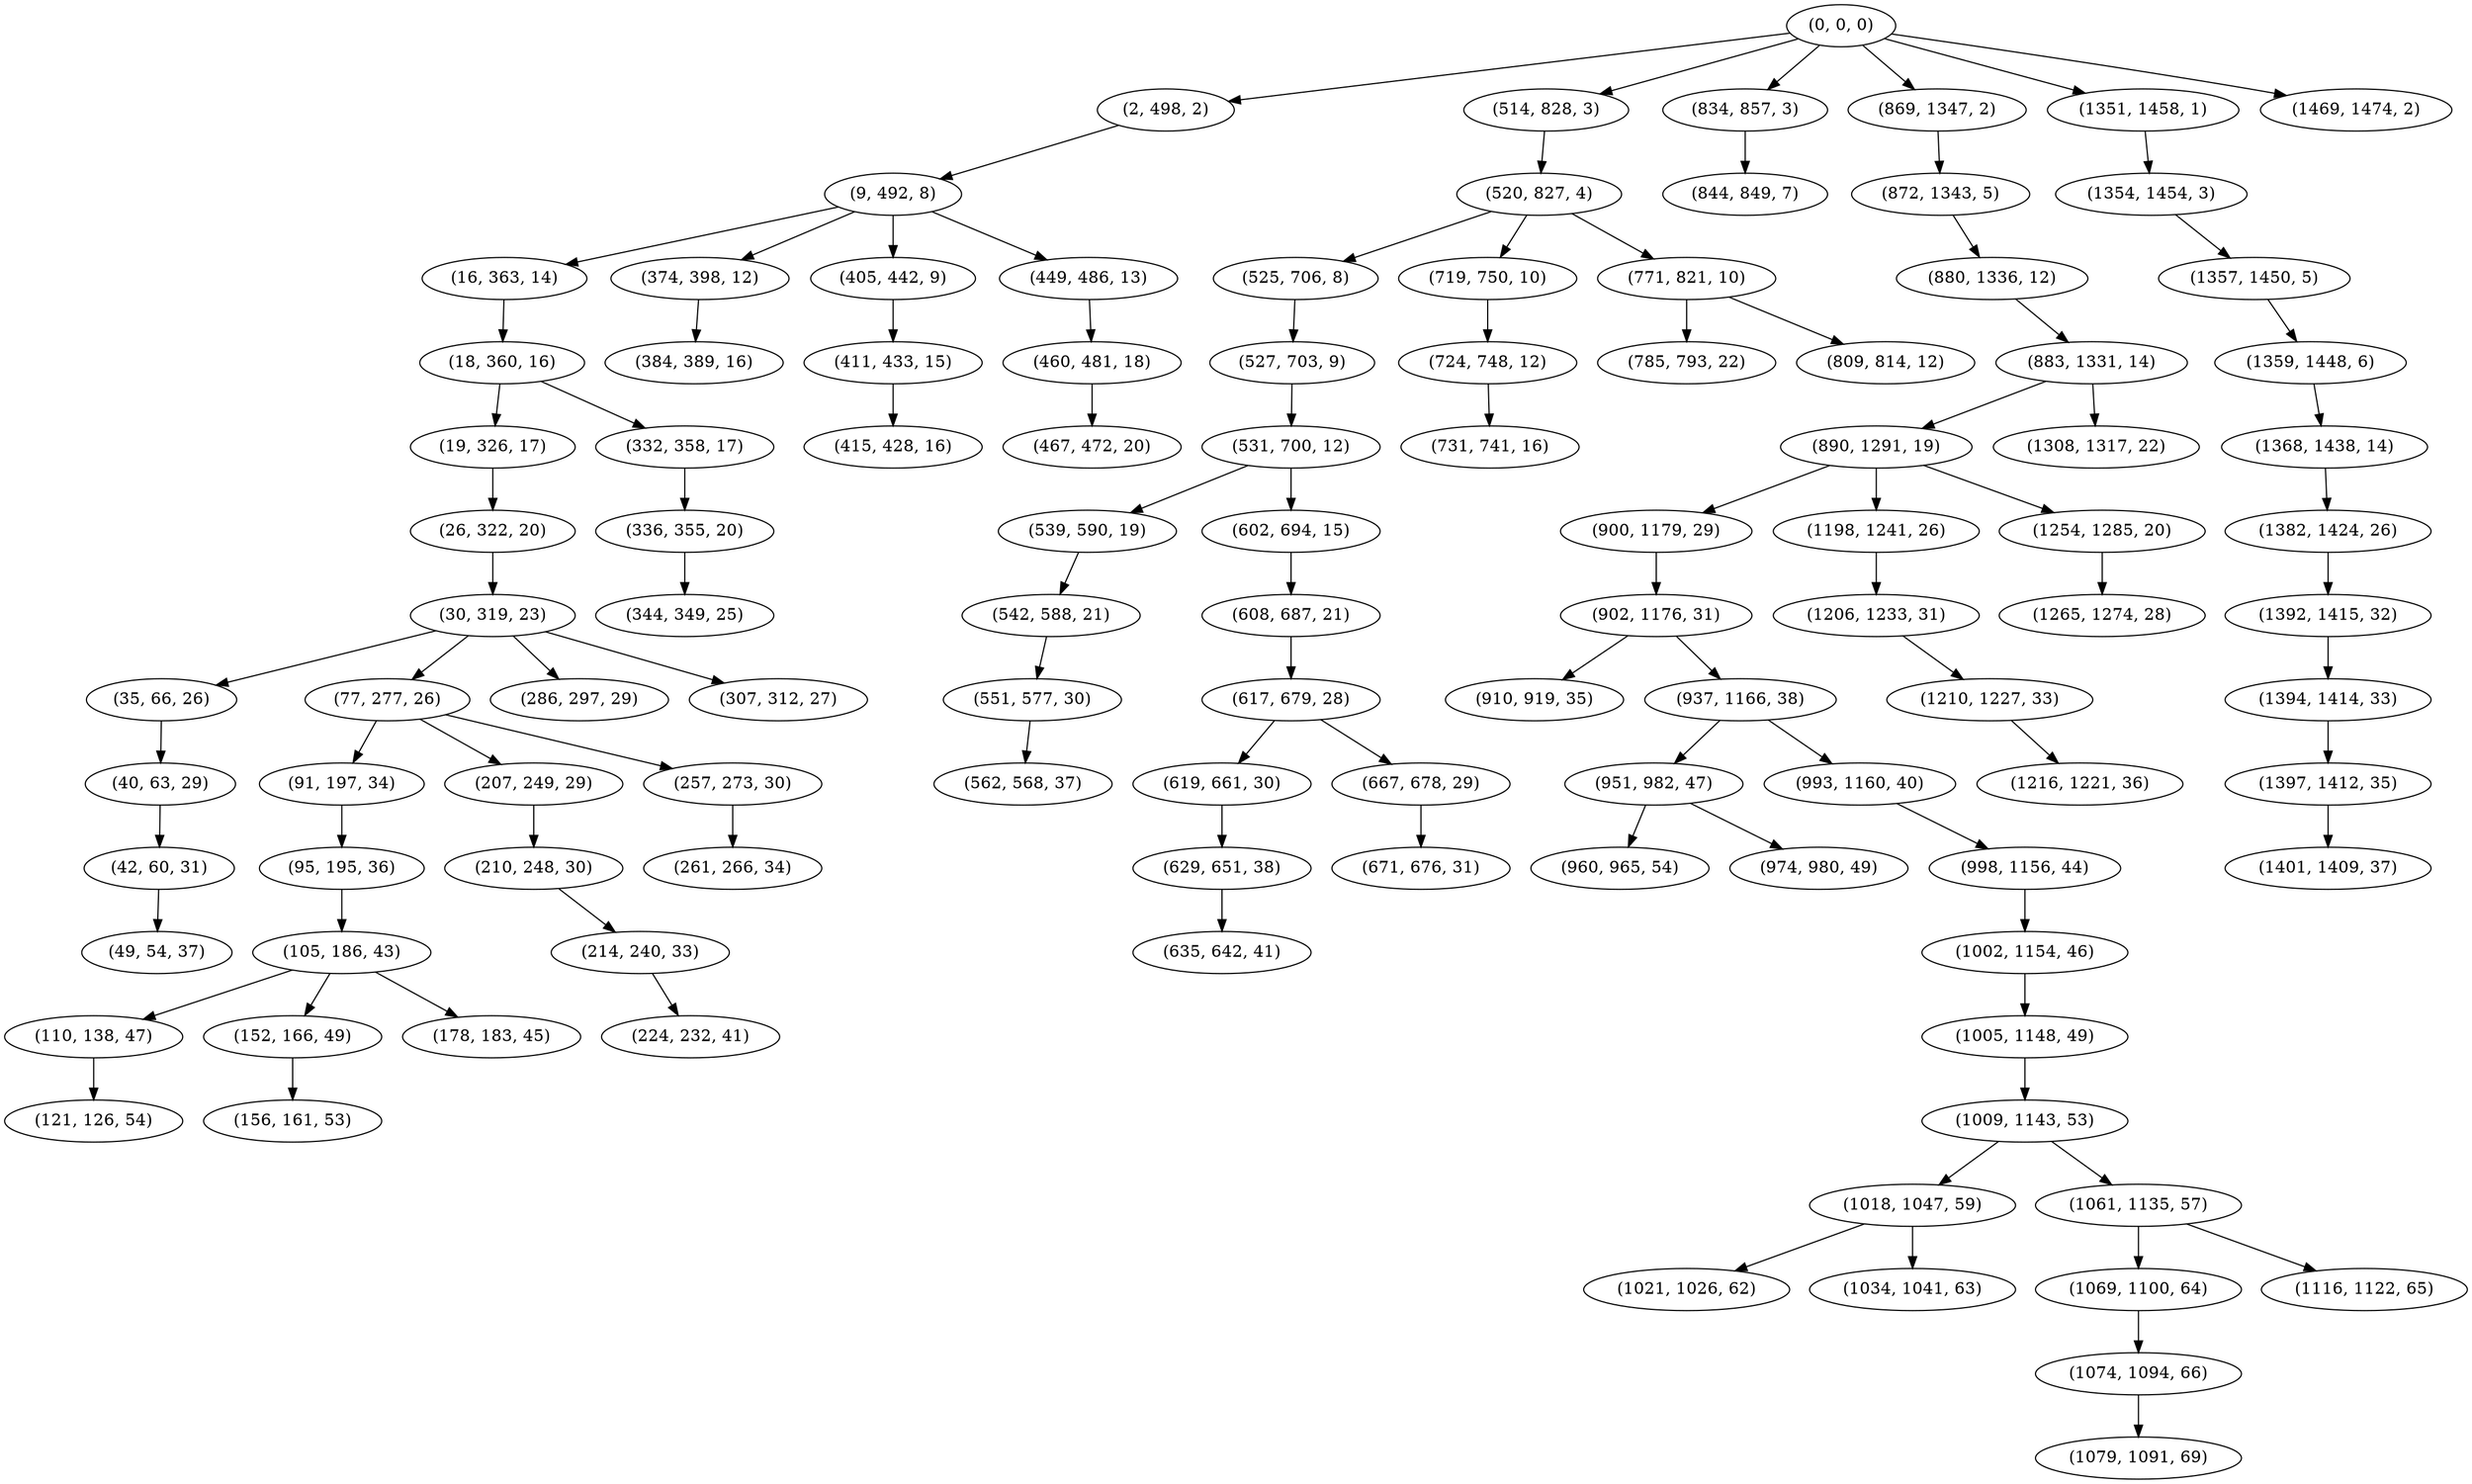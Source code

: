 digraph tree {
    "(0, 0, 0)";
    "(2, 498, 2)";
    "(9, 492, 8)";
    "(16, 363, 14)";
    "(18, 360, 16)";
    "(19, 326, 17)";
    "(26, 322, 20)";
    "(30, 319, 23)";
    "(35, 66, 26)";
    "(40, 63, 29)";
    "(42, 60, 31)";
    "(49, 54, 37)";
    "(77, 277, 26)";
    "(91, 197, 34)";
    "(95, 195, 36)";
    "(105, 186, 43)";
    "(110, 138, 47)";
    "(121, 126, 54)";
    "(152, 166, 49)";
    "(156, 161, 53)";
    "(178, 183, 45)";
    "(207, 249, 29)";
    "(210, 248, 30)";
    "(214, 240, 33)";
    "(224, 232, 41)";
    "(257, 273, 30)";
    "(261, 266, 34)";
    "(286, 297, 29)";
    "(307, 312, 27)";
    "(332, 358, 17)";
    "(336, 355, 20)";
    "(344, 349, 25)";
    "(374, 398, 12)";
    "(384, 389, 16)";
    "(405, 442, 9)";
    "(411, 433, 15)";
    "(415, 428, 16)";
    "(449, 486, 13)";
    "(460, 481, 18)";
    "(467, 472, 20)";
    "(514, 828, 3)";
    "(520, 827, 4)";
    "(525, 706, 8)";
    "(527, 703, 9)";
    "(531, 700, 12)";
    "(539, 590, 19)";
    "(542, 588, 21)";
    "(551, 577, 30)";
    "(562, 568, 37)";
    "(602, 694, 15)";
    "(608, 687, 21)";
    "(617, 679, 28)";
    "(619, 661, 30)";
    "(629, 651, 38)";
    "(635, 642, 41)";
    "(667, 678, 29)";
    "(671, 676, 31)";
    "(719, 750, 10)";
    "(724, 748, 12)";
    "(731, 741, 16)";
    "(771, 821, 10)";
    "(785, 793, 22)";
    "(809, 814, 12)";
    "(834, 857, 3)";
    "(844, 849, 7)";
    "(869, 1347, 2)";
    "(872, 1343, 5)";
    "(880, 1336, 12)";
    "(883, 1331, 14)";
    "(890, 1291, 19)";
    "(900, 1179, 29)";
    "(902, 1176, 31)";
    "(910, 919, 35)";
    "(937, 1166, 38)";
    "(951, 982, 47)";
    "(960, 965, 54)";
    "(974, 980, 49)";
    "(993, 1160, 40)";
    "(998, 1156, 44)";
    "(1002, 1154, 46)";
    "(1005, 1148, 49)";
    "(1009, 1143, 53)";
    "(1018, 1047, 59)";
    "(1021, 1026, 62)";
    "(1034, 1041, 63)";
    "(1061, 1135, 57)";
    "(1069, 1100, 64)";
    "(1074, 1094, 66)";
    "(1079, 1091, 69)";
    "(1116, 1122, 65)";
    "(1198, 1241, 26)";
    "(1206, 1233, 31)";
    "(1210, 1227, 33)";
    "(1216, 1221, 36)";
    "(1254, 1285, 20)";
    "(1265, 1274, 28)";
    "(1308, 1317, 22)";
    "(1351, 1458, 1)";
    "(1354, 1454, 3)";
    "(1357, 1450, 5)";
    "(1359, 1448, 6)";
    "(1368, 1438, 14)";
    "(1382, 1424, 26)";
    "(1392, 1415, 32)";
    "(1394, 1414, 33)";
    "(1397, 1412, 35)";
    "(1401, 1409, 37)";
    "(1469, 1474, 2)";
    "(0, 0, 0)" -> "(2, 498, 2)";
    "(0, 0, 0)" -> "(514, 828, 3)";
    "(0, 0, 0)" -> "(834, 857, 3)";
    "(0, 0, 0)" -> "(869, 1347, 2)";
    "(0, 0, 0)" -> "(1351, 1458, 1)";
    "(0, 0, 0)" -> "(1469, 1474, 2)";
    "(2, 498, 2)" -> "(9, 492, 8)";
    "(9, 492, 8)" -> "(16, 363, 14)";
    "(9, 492, 8)" -> "(374, 398, 12)";
    "(9, 492, 8)" -> "(405, 442, 9)";
    "(9, 492, 8)" -> "(449, 486, 13)";
    "(16, 363, 14)" -> "(18, 360, 16)";
    "(18, 360, 16)" -> "(19, 326, 17)";
    "(18, 360, 16)" -> "(332, 358, 17)";
    "(19, 326, 17)" -> "(26, 322, 20)";
    "(26, 322, 20)" -> "(30, 319, 23)";
    "(30, 319, 23)" -> "(35, 66, 26)";
    "(30, 319, 23)" -> "(77, 277, 26)";
    "(30, 319, 23)" -> "(286, 297, 29)";
    "(30, 319, 23)" -> "(307, 312, 27)";
    "(35, 66, 26)" -> "(40, 63, 29)";
    "(40, 63, 29)" -> "(42, 60, 31)";
    "(42, 60, 31)" -> "(49, 54, 37)";
    "(77, 277, 26)" -> "(91, 197, 34)";
    "(77, 277, 26)" -> "(207, 249, 29)";
    "(77, 277, 26)" -> "(257, 273, 30)";
    "(91, 197, 34)" -> "(95, 195, 36)";
    "(95, 195, 36)" -> "(105, 186, 43)";
    "(105, 186, 43)" -> "(110, 138, 47)";
    "(105, 186, 43)" -> "(152, 166, 49)";
    "(105, 186, 43)" -> "(178, 183, 45)";
    "(110, 138, 47)" -> "(121, 126, 54)";
    "(152, 166, 49)" -> "(156, 161, 53)";
    "(207, 249, 29)" -> "(210, 248, 30)";
    "(210, 248, 30)" -> "(214, 240, 33)";
    "(214, 240, 33)" -> "(224, 232, 41)";
    "(257, 273, 30)" -> "(261, 266, 34)";
    "(332, 358, 17)" -> "(336, 355, 20)";
    "(336, 355, 20)" -> "(344, 349, 25)";
    "(374, 398, 12)" -> "(384, 389, 16)";
    "(405, 442, 9)" -> "(411, 433, 15)";
    "(411, 433, 15)" -> "(415, 428, 16)";
    "(449, 486, 13)" -> "(460, 481, 18)";
    "(460, 481, 18)" -> "(467, 472, 20)";
    "(514, 828, 3)" -> "(520, 827, 4)";
    "(520, 827, 4)" -> "(525, 706, 8)";
    "(520, 827, 4)" -> "(719, 750, 10)";
    "(520, 827, 4)" -> "(771, 821, 10)";
    "(525, 706, 8)" -> "(527, 703, 9)";
    "(527, 703, 9)" -> "(531, 700, 12)";
    "(531, 700, 12)" -> "(539, 590, 19)";
    "(531, 700, 12)" -> "(602, 694, 15)";
    "(539, 590, 19)" -> "(542, 588, 21)";
    "(542, 588, 21)" -> "(551, 577, 30)";
    "(551, 577, 30)" -> "(562, 568, 37)";
    "(602, 694, 15)" -> "(608, 687, 21)";
    "(608, 687, 21)" -> "(617, 679, 28)";
    "(617, 679, 28)" -> "(619, 661, 30)";
    "(617, 679, 28)" -> "(667, 678, 29)";
    "(619, 661, 30)" -> "(629, 651, 38)";
    "(629, 651, 38)" -> "(635, 642, 41)";
    "(667, 678, 29)" -> "(671, 676, 31)";
    "(719, 750, 10)" -> "(724, 748, 12)";
    "(724, 748, 12)" -> "(731, 741, 16)";
    "(771, 821, 10)" -> "(785, 793, 22)";
    "(771, 821, 10)" -> "(809, 814, 12)";
    "(834, 857, 3)" -> "(844, 849, 7)";
    "(869, 1347, 2)" -> "(872, 1343, 5)";
    "(872, 1343, 5)" -> "(880, 1336, 12)";
    "(880, 1336, 12)" -> "(883, 1331, 14)";
    "(883, 1331, 14)" -> "(890, 1291, 19)";
    "(883, 1331, 14)" -> "(1308, 1317, 22)";
    "(890, 1291, 19)" -> "(900, 1179, 29)";
    "(890, 1291, 19)" -> "(1198, 1241, 26)";
    "(890, 1291, 19)" -> "(1254, 1285, 20)";
    "(900, 1179, 29)" -> "(902, 1176, 31)";
    "(902, 1176, 31)" -> "(910, 919, 35)";
    "(902, 1176, 31)" -> "(937, 1166, 38)";
    "(937, 1166, 38)" -> "(951, 982, 47)";
    "(937, 1166, 38)" -> "(993, 1160, 40)";
    "(951, 982, 47)" -> "(960, 965, 54)";
    "(951, 982, 47)" -> "(974, 980, 49)";
    "(993, 1160, 40)" -> "(998, 1156, 44)";
    "(998, 1156, 44)" -> "(1002, 1154, 46)";
    "(1002, 1154, 46)" -> "(1005, 1148, 49)";
    "(1005, 1148, 49)" -> "(1009, 1143, 53)";
    "(1009, 1143, 53)" -> "(1018, 1047, 59)";
    "(1009, 1143, 53)" -> "(1061, 1135, 57)";
    "(1018, 1047, 59)" -> "(1021, 1026, 62)";
    "(1018, 1047, 59)" -> "(1034, 1041, 63)";
    "(1061, 1135, 57)" -> "(1069, 1100, 64)";
    "(1061, 1135, 57)" -> "(1116, 1122, 65)";
    "(1069, 1100, 64)" -> "(1074, 1094, 66)";
    "(1074, 1094, 66)" -> "(1079, 1091, 69)";
    "(1198, 1241, 26)" -> "(1206, 1233, 31)";
    "(1206, 1233, 31)" -> "(1210, 1227, 33)";
    "(1210, 1227, 33)" -> "(1216, 1221, 36)";
    "(1254, 1285, 20)" -> "(1265, 1274, 28)";
    "(1351, 1458, 1)" -> "(1354, 1454, 3)";
    "(1354, 1454, 3)" -> "(1357, 1450, 5)";
    "(1357, 1450, 5)" -> "(1359, 1448, 6)";
    "(1359, 1448, 6)" -> "(1368, 1438, 14)";
    "(1368, 1438, 14)" -> "(1382, 1424, 26)";
    "(1382, 1424, 26)" -> "(1392, 1415, 32)";
    "(1392, 1415, 32)" -> "(1394, 1414, 33)";
    "(1394, 1414, 33)" -> "(1397, 1412, 35)";
    "(1397, 1412, 35)" -> "(1401, 1409, 37)";
}
